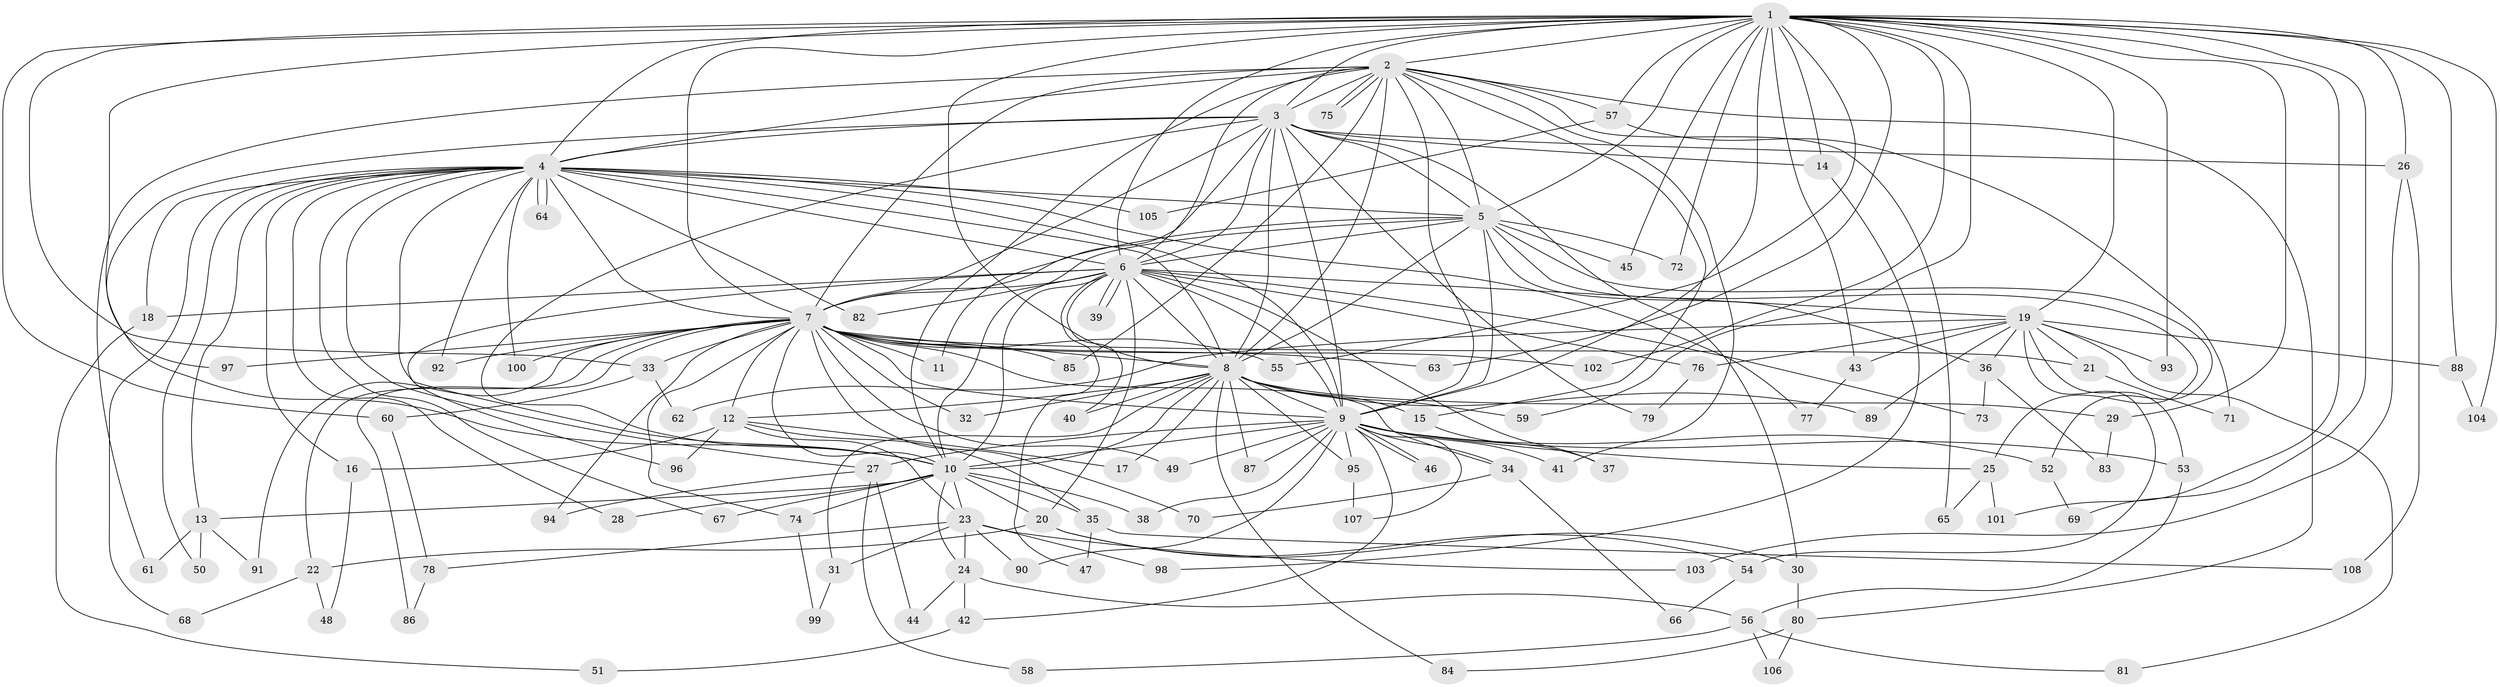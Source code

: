 // coarse degree distribution, {25: 0.011764705882352941, 16: 0.023529411764705882, 22: 0.023529411764705882, 21: 0.023529411764705882, 29: 0.011764705882352941, 2: 0.5529411764705883, 5: 0.047058823529411764, 3: 0.1411764705882353, 1: 0.023529411764705882, 14: 0.011764705882352941, 4: 0.09411764705882353, 8: 0.011764705882352941, 6: 0.023529411764705882}
// Generated by graph-tools (version 1.1) at 2025/41/03/06/25 10:41:37]
// undirected, 108 vertices, 241 edges
graph export_dot {
graph [start="1"]
  node [color=gray90,style=filled];
  1;
  2;
  3;
  4;
  5;
  6;
  7;
  8;
  9;
  10;
  11;
  12;
  13;
  14;
  15;
  16;
  17;
  18;
  19;
  20;
  21;
  22;
  23;
  24;
  25;
  26;
  27;
  28;
  29;
  30;
  31;
  32;
  33;
  34;
  35;
  36;
  37;
  38;
  39;
  40;
  41;
  42;
  43;
  44;
  45;
  46;
  47;
  48;
  49;
  50;
  51;
  52;
  53;
  54;
  55;
  56;
  57;
  58;
  59;
  60;
  61;
  62;
  63;
  64;
  65;
  66;
  67;
  68;
  69;
  70;
  71;
  72;
  73;
  74;
  75;
  76;
  77;
  78;
  79;
  80;
  81;
  82;
  83;
  84;
  85;
  86;
  87;
  88;
  89;
  90;
  91;
  92;
  93;
  94;
  95;
  96;
  97;
  98;
  99;
  100;
  101;
  102;
  103;
  104;
  105;
  106;
  107;
  108;
  1 -- 2;
  1 -- 3;
  1 -- 4;
  1 -- 5;
  1 -- 6;
  1 -- 7;
  1 -- 8;
  1 -- 9;
  1 -- 10;
  1 -- 14;
  1 -- 19;
  1 -- 26;
  1 -- 29;
  1 -- 33;
  1 -- 43;
  1 -- 45;
  1 -- 55;
  1 -- 57;
  1 -- 59;
  1 -- 60;
  1 -- 63;
  1 -- 69;
  1 -- 72;
  1 -- 88;
  1 -- 93;
  1 -- 101;
  1 -- 102;
  1 -- 104;
  2 -- 3;
  2 -- 4;
  2 -- 5;
  2 -- 6;
  2 -- 7;
  2 -- 8;
  2 -- 9;
  2 -- 10;
  2 -- 15;
  2 -- 41;
  2 -- 57;
  2 -- 61;
  2 -- 65;
  2 -- 75;
  2 -- 75;
  2 -- 80;
  2 -- 85;
  3 -- 4;
  3 -- 5;
  3 -- 6;
  3 -- 7;
  3 -- 8;
  3 -- 9;
  3 -- 10;
  3 -- 11;
  3 -- 14;
  3 -- 26;
  3 -- 30;
  3 -- 79;
  3 -- 97;
  4 -- 5;
  4 -- 6;
  4 -- 7;
  4 -- 8;
  4 -- 9;
  4 -- 10;
  4 -- 13;
  4 -- 16;
  4 -- 18;
  4 -- 27;
  4 -- 28;
  4 -- 50;
  4 -- 64;
  4 -- 64;
  4 -- 67;
  4 -- 68;
  4 -- 77;
  4 -- 82;
  4 -- 92;
  4 -- 100;
  4 -- 105;
  5 -- 6;
  5 -- 7;
  5 -- 8;
  5 -- 9;
  5 -- 10;
  5 -- 25;
  5 -- 36;
  5 -- 45;
  5 -- 52;
  5 -- 72;
  6 -- 7;
  6 -- 8;
  6 -- 9;
  6 -- 10;
  6 -- 18;
  6 -- 19;
  6 -- 20;
  6 -- 37;
  6 -- 39;
  6 -- 39;
  6 -- 40;
  6 -- 47;
  6 -- 73;
  6 -- 76;
  6 -- 82;
  6 -- 96;
  7 -- 8;
  7 -- 9;
  7 -- 10;
  7 -- 11;
  7 -- 12;
  7 -- 21;
  7 -- 22;
  7 -- 32;
  7 -- 33;
  7 -- 34;
  7 -- 49;
  7 -- 55;
  7 -- 63;
  7 -- 70;
  7 -- 74;
  7 -- 85;
  7 -- 86;
  7 -- 91;
  7 -- 92;
  7 -- 94;
  7 -- 97;
  7 -- 100;
  7 -- 102;
  8 -- 9;
  8 -- 10;
  8 -- 12;
  8 -- 15;
  8 -- 17;
  8 -- 29;
  8 -- 31;
  8 -- 32;
  8 -- 40;
  8 -- 59;
  8 -- 84;
  8 -- 87;
  8 -- 89;
  8 -- 95;
  9 -- 10;
  9 -- 25;
  9 -- 27;
  9 -- 34;
  9 -- 38;
  9 -- 41;
  9 -- 42;
  9 -- 46;
  9 -- 46;
  9 -- 49;
  9 -- 52;
  9 -- 53;
  9 -- 87;
  9 -- 90;
  9 -- 95;
  9 -- 107;
  10 -- 13;
  10 -- 20;
  10 -- 23;
  10 -- 24;
  10 -- 28;
  10 -- 35;
  10 -- 38;
  10 -- 67;
  10 -- 74;
  12 -- 16;
  12 -- 17;
  12 -- 23;
  12 -- 35;
  12 -- 96;
  13 -- 50;
  13 -- 61;
  13 -- 91;
  14 -- 98;
  15 -- 37;
  16 -- 48;
  18 -- 51;
  19 -- 21;
  19 -- 36;
  19 -- 43;
  19 -- 53;
  19 -- 54;
  19 -- 62;
  19 -- 76;
  19 -- 81;
  19 -- 88;
  19 -- 89;
  19 -- 93;
  20 -- 22;
  20 -- 30;
  20 -- 54;
  21 -- 71;
  22 -- 48;
  22 -- 68;
  23 -- 24;
  23 -- 31;
  23 -- 78;
  23 -- 90;
  23 -- 98;
  23 -- 103;
  24 -- 42;
  24 -- 44;
  24 -- 56;
  25 -- 65;
  25 -- 101;
  26 -- 103;
  26 -- 108;
  27 -- 44;
  27 -- 58;
  27 -- 94;
  29 -- 83;
  30 -- 80;
  31 -- 99;
  33 -- 60;
  33 -- 62;
  34 -- 66;
  34 -- 70;
  35 -- 47;
  35 -- 108;
  36 -- 73;
  36 -- 83;
  42 -- 51;
  43 -- 77;
  52 -- 69;
  53 -- 56;
  54 -- 66;
  56 -- 58;
  56 -- 81;
  56 -- 106;
  57 -- 71;
  57 -- 105;
  60 -- 78;
  74 -- 99;
  76 -- 79;
  78 -- 86;
  80 -- 84;
  80 -- 106;
  88 -- 104;
  95 -- 107;
}
